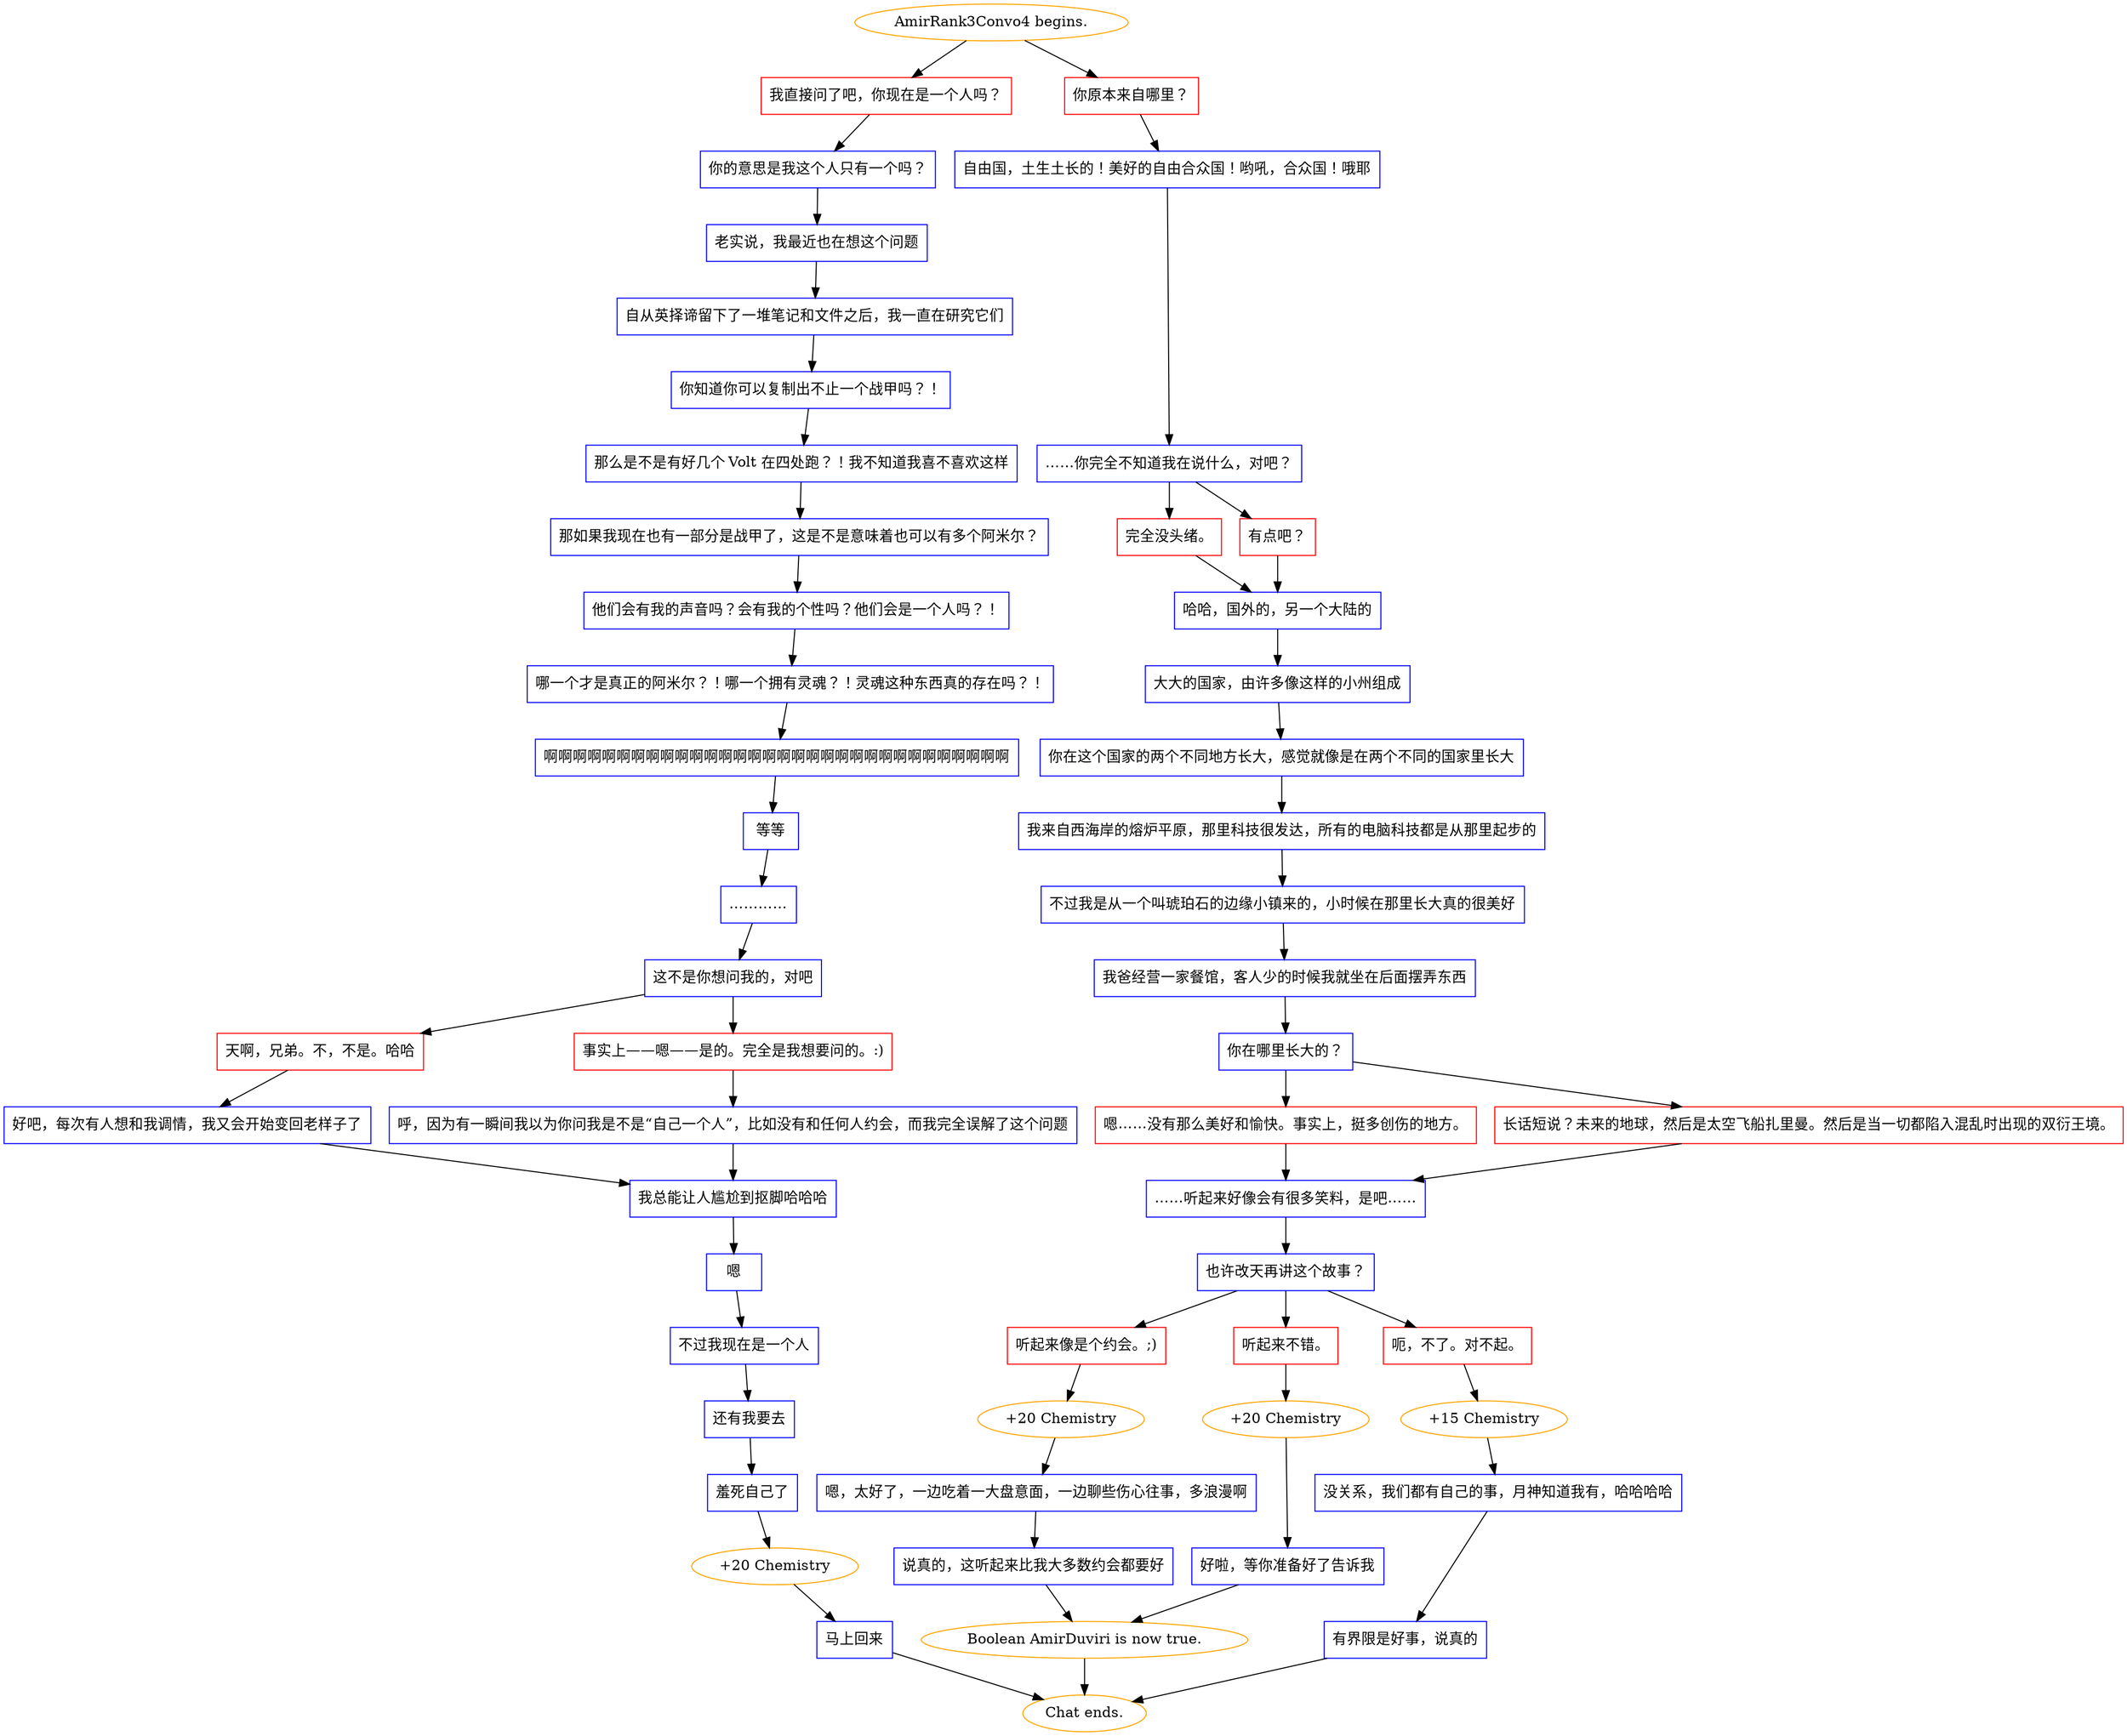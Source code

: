 digraph {
	"AmirRank3Convo4 begins." [color=orange];
		"AmirRank3Convo4 begins." -> j2327645925;
		"AmirRank3Convo4 begins." -> j3527583350;
	j2327645925 [label="我直接问了吧，你现在是一个人吗？",shape=box,color=red];
		j2327645925 -> j1909803418;
	j3527583350 [label="你原本来自哪里？",shape=box,color=red];
		j3527583350 -> j3388738691;
	j1909803418 [label="你的意思是我这个人只有一个吗？",shape=box,color=blue];
		j1909803418 -> j1293480560;
	j3388738691 [label="自由国，土生土长的！美好的自由合众国！哟吼，合众国！哦耶",shape=box,color=blue];
		j3388738691 -> j4208883489;
	j1293480560 [label="老实说，我最近也在想这个问题",shape=box,color=blue];
		j1293480560 -> j3703522968;
	j4208883489 [label="……你完全不知道我在说什么，对吧？",shape=box,color=blue];
		j4208883489 -> j3298826570;
		j4208883489 -> j2831191619;
	j3703522968 [label="自从英择谛留下了一堆笔记和文件之后，我一直在研究它们",shape=box,color=blue];
		j3703522968 -> j3619409717;
	j3298826570 [label="完全没头绪。",shape=box,color=red];
		j3298826570 -> j3027544325;
	j2831191619 [label="有点吧？",shape=box,color=red];
		j2831191619 -> j3027544325;
	j3619409717 [label="你知道你可以复制出不止一个战甲吗？！",shape=box,color=blue];
		j3619409717 -> j2325816324;
	j3027544325 [label="哈哈，国外的，另一个大陆的",shape=box,color=blue];
		j3027544325 -> j820475086;
	j2325816324 [label="那么是不是有好几个 Volt 在四处跑？！我不知道我喜不喜欢这样",shape=box,color=blue];
		j2325816324 -> j1606312353;
	j820475086 [label="大大的国家，由许多像这样的小州组成",shape=box,color=blue];
		j820475086 -> j156528821;
	j1606312353 [label="那如果我现在也有一部分是战甲了，这是不是意味着也可以有多个阿米尔？",shape=box,color=blue];
		j1606312353 -> j317532343;
	j156528821 [label="你在这个国家的两个不同地方长大，感觉就像是在两个不同的国家里长大",shape=box,color=blue];
		j156528821 -> j3503444996;
	j317532343 [label="他们会有我的声音吗？会有我的个性吗？他们会是一个人吗？！",shape=box,color=blue];
		j317532343 -> j343025928;
	j3503444996 [label="我来自西海岸的熔炉平原，那里科技很发达，所有的电脑科技都是从那里起步的",shape=box,color=blue];
		j3503444996 -> j272226135;
	j343025928 [label="哪一个才是真正的阿米尔？！哪一个拥有灵魂？！灵魂这种东西真的存在吗？！",shape=box,color=blue];
		j343025928 -> j1375564000;
	j272226135 [label="不过我是从一个叫琥珀石的边缘小镇来的，小时候在那里长大真的很美好",shape=box,color=blue];
		j272226135 -> j2251481557;
	j1375564000 [label="啊啊啊啊啊啊啊啊啊啊啊啊啊啊啊啊啊啊啊啊啊啊啊啊啊啊啊啊啊啊啊啊",shape=box,color=blue];
		j1375564000 -> j3728003033;
	j2251481557 [label="我爸经营一家餐馆，客人少的时候我就坐在后面摆弄东西",shape=box,color=blue];
		j2251481557 -> j1213885407;
	j3728003033 [label="等等",shape=box,color=blue];
		j3728003033 -> j1036674976;
	j1213885407 [label="你在哪里长大的？",shape=box,color=blue];
		j1213885407 -> j2366519891;
		j1213885407 -> j1660240413;
	j1036674976 [label="…………",shape=box,color=blue];
		j1036674976 -> j221038406;
	j2366519891 [label="嗯……没有那么美好和愉快。事实上，挺多创伤的地方。",shape=box,color=red];
		j2366519891 -> j2470757388;
	j1660240413 [label="长话短说？未来的地球，然后是太空飞船扎里曼。然后是当一切都陷入混乱时出现的双衍王境。",shape=box,color=red];
		j1660240413 -> j2470757388;
	j221038406 [label="这不是你想问我的，对吧",shape=box,color=blue];
		j221038406 -> j3005534449;
		j221038406 -> j1602062203;
	j2470757388 [label="……听起来好像会有很多笑料，是吧……",shape=box,color=blue];
		j2470757388 -> j1889338226;
	j3005534449 [label="天啊，兄弟。不，不是。哈哈",shape=box,color=red];
		j3005534449 -> j1445792383;
	j1602062203 [label="事实上——嗯——是的。完全是我想要问的。:)",shape=box,color=red];
		j1602062203 -> j1990035795;
	j1889338226 [label="也许改天再讲这个故事？",shape=box,color=blue];
		j1889338226 -> j706877737;
		j1889338226 -> j1576975843;
		j1889338226 -> j1710462744;
	j1445792383 [label="好吧，每次有人想和我调情，我又会开始变回老样子了",shape=box,color=blue];
		j1445792383 -> j1340575142;
	j1990035795 [label="呼，因为有一瞬间我以为你问我是不是“自己一个人”，比如没有和任何人约会，而我完全误解了这个问题",shape=box,color=blue];
		j1990035795 -> j1340575142;
	j706877737 [label="听起来像是个约会。;)",shape=box,color=red];
		j706877737 -> j2140744551;
	j1576975843 [label="听起来不错。",shape=box,color=red];
		j1576975843 -> j2715186549;
	j1710462744 [label="呃，不了。对不起。",shape=box,color=red];
		j1710462744 -> j1049465017;
	j1340575142 [label="我总能让人尴尬到抠脚哈哈哈",shape=box,color=blue];
		j1340575142 -> j2970725701;
	j2140744551 [label="+20 Chemistry",color=orange];
		j2140744551 -> j594949311;
	j2715186549 [label="+20 Chemistry",color=orange];
		j2715186549 -> j2639448608;
	j1049465017 [label="+15 Chemistry",color=orange];
		j1049465017 -> j3726421371;
	j2970725701 [label="嗯",shape=box,color=blue];
		j2970725701 -> j801076627;
	j594949311 [label="嗯，太好了，一边吃着一大盘意面，一边聊些伤心往事，多浪漫啊",shape=box,color=blue];
		j594949311 -> j3078659227;
	j2639448608 [label="好啦，等你准备好了告诉我",shape=box,color=blue];
		j2639448608 -> j647457247;
	j3726421371 [label="没关系，我们都有自己的事，月神知道我有，哈哈哈哈",shape=box,color=blue];
		j3726421371 -> j222926028;
	j801076627 [label="不过我现在是一个人",shape=box,color=blue];
		j801076627 -> j1661921193;
	j3078659227 [label="说真的，这听起来比我大多数约会都要好",shape=box,color=blue];
		j3078659227 -> j647457247;
	j647457247 [label="Boolean AmirDuviri is now true.",color=orange];
		j647457247 -> "Chat ends.";
	j222926028 [label="有界限是好事，说真的",shape=box,color=blue];
		j222926028 -> "Chat ends.";
	j1661921193 [label="还有我要去",shape=box,color=blue];
		j1661921193 -> j3842493242;
	"Chat ends." [color=orange];
	j3842493242 [label="羞死自己了",shape=box,color=blue];
		j3842493242 -> j4170055823;
	j4170055823 [label="+20 Chemistry",color=orange];
		j4170055823 -> j3805724760;
	j3805724760 [label="马上回来",shape=box,color=blue];
		j3805724760 -> "Chat ends.";
}